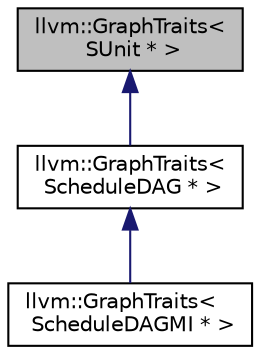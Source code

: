 digraph "llvm::GraphTraits&lt; SUnit * &gt;"
{
 // LATEX_PDF_SIZE
  bgcolor="transparent";
  edge [fontname="Helvetica",fontsize="10",labelfontname="Helvetica",labelfontsize="10"];
  node [fontname="Helvetica",fontsize="10",shape="box"];
  Node1 [label="llvm::GraphTraits\<\l SUnit * \>",height=0.2,width=0.4,color="black", fillcolor="grey75", style="filled", fontcolor="black",tooltip=" "];
  Node1 -> Node2 [dir="back",color="midnightblue",fontsize="10",style="solid",fontname="Helvetica"];
  Node2 [label="llvm::GraphTraits\<\l ScheduleDAG * \>",height=0.2,width=0.4,color="black",URL="$structllvm_1_1GraphTraits_3_01ScheduleDAG_01_5_01_4.html",tooltip=" "];
  Node2 -> Node3 [dir="back",color="midnightblue",fontsize="10",style="solid",fontname="Helvetica"];
  Node3 [label="llvm::GraphTraits\<\l ScheduleDAGMI * \>",height=0.2,width=0.4,color="black",URL="$structllvm_1_1GraphTraits_3_01ScheduleDAGMI_01_5_01_4.html",tooltip=" "];
}
